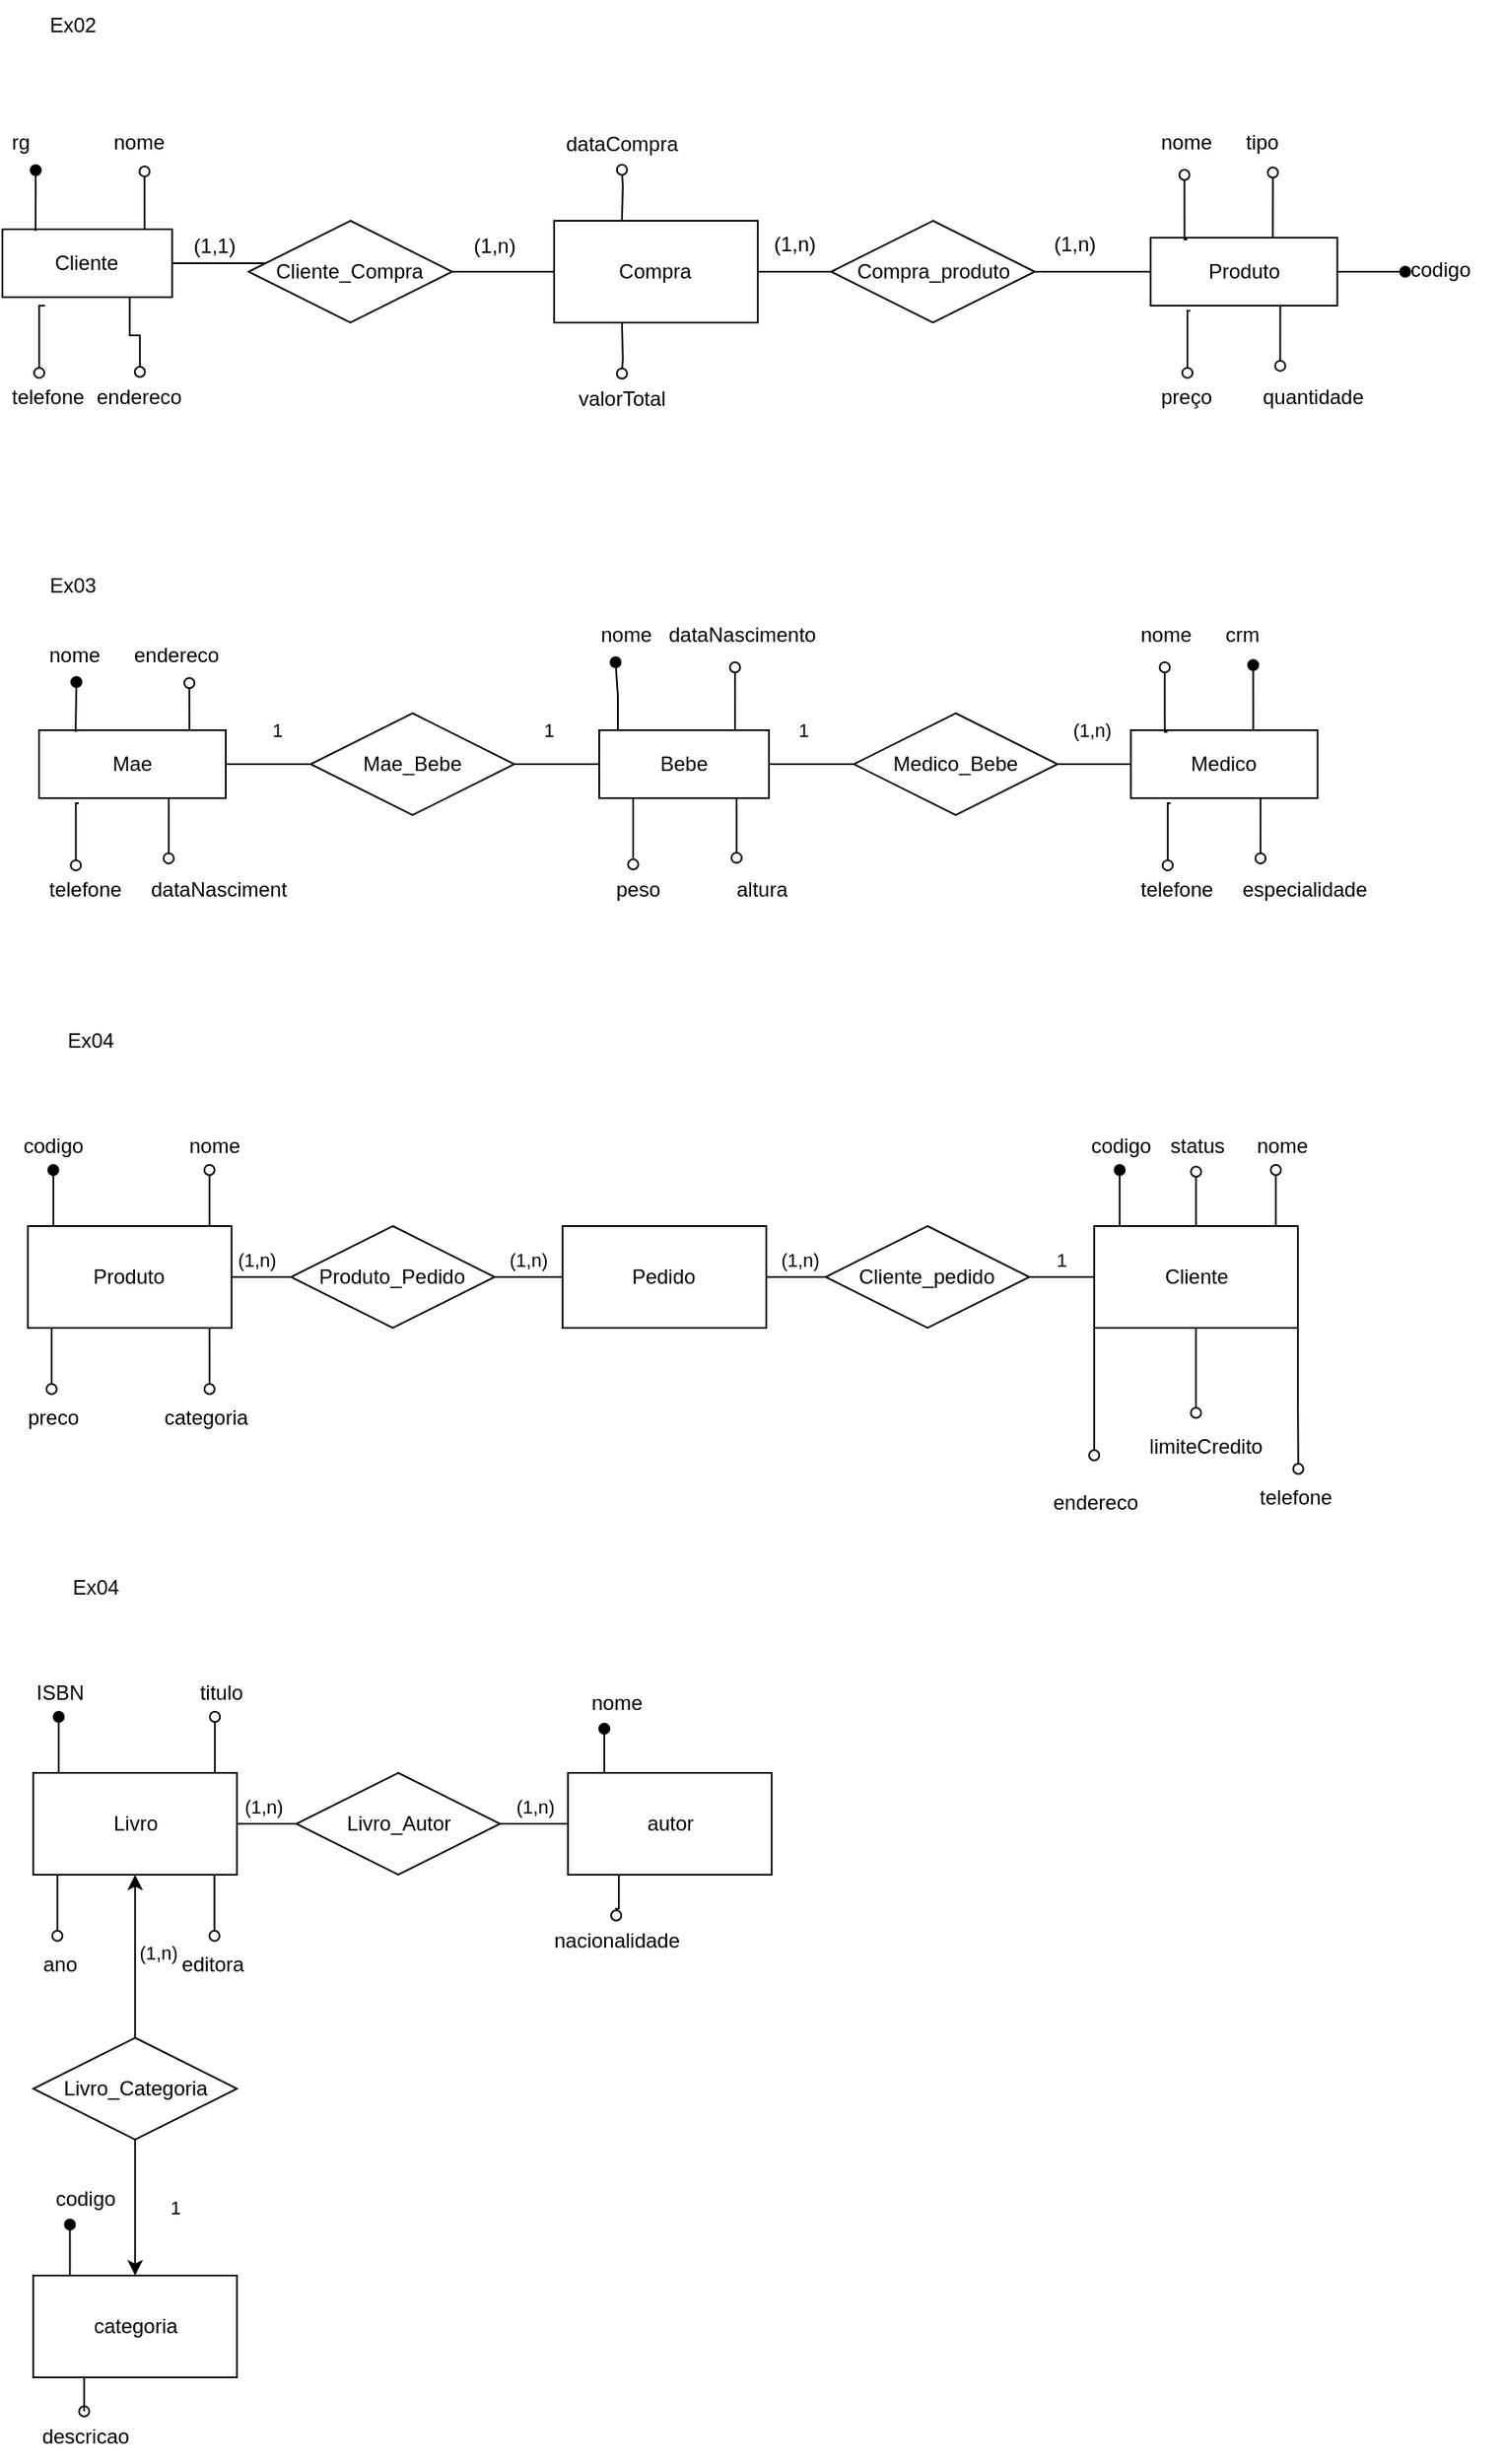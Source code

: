 <mxfile version="24.0.7" type="github">
  <diagram name="Página-1" id="_Vj9PdJe2Nyqd4n5zn4X">
    <mxGraphModel dx="1434" dy="780" grid="1" gridSize="10" guides="1" tooltips="1" connect="1" arrows="1" fold="1" page="1" pageScale="1" pageWidth="827" pageHeight="1169" math="0" shadow="0">
      <root>
        <mxCell id="0" />
        <mxCell id="1" parent="0" />
        <mxCell id="niinbXQ_s8YvSzmDSHEQ-1" value="Ex02" style="text;html=1;align=center;verticalAlign=middle;whiteSpace=wrap;rounded=0;" parent="1" vertex="1">
          <mxGeometry x="20" width="60" height="30" as="geometry" />
        </mxCell>
        <mxCell id="niinbXQ_s8YvSzmDSHEQ-20" style="edgeStyle=orthogonalEdgeStyle;rounded=0;orthogonalLoop=1;jettySize=auto;html=1;exitX=0.75;exitY=1;exitDx=0;exitDy=0;endArrow=oval;endFill=0;entryX=0.443;entryY=-0.033;entryDx=0;entryDy=0;entryPerimeter=0;" parent="1" source="niinbXQ_s8YvSzmDSHEQ-2" target="niinbXQ_s8YvSzmDSHEQ-14" edge="1">
          <mxGeometry relative="1" as="geometry">
            <mxPoint x="88.4" y="215" as="targetPoint" />
          </mxGeometry>
        </mxCell>
        <mxCell id="niinbXQ_s8YvSzmDSHEQ-38" style="edgeStyle=orthogonalEdgeStyle;rounded=0;orthogonalLoop=1;jettySize=auto;html=1;exitX=1;exitY=0.5;exitDx=0;exitDy=0;endArrow=none;endFill=0;" parent="1" source="niinbXQ_s8YvSzmDSHEQ-2" target="6Jt0nRZ-1w5wAIzkCixZ-27" edge="1">
          <mxGeometry relative="1" as="geometry">
            <mxPoint x="178.4" y="160" as="targetPoint" />
          </mxGeometry>
        </mxCell>
        <mxCell id="niinbXQ_s8YvSzmDSHEQ-2" value="Cliente" style="whiteSpace=wrap;html=1;align=center;" parent="1" vertex="1">
          <mxGeometry x="8.4" y="135" width="100" height="40" as="geometry" />
        </mxCell>
        <mxCell id="niinbXQ_s8YvSzmDSHEQ-11" value="rg" style="text;strokeColor=none;fillColor=none;spacingLeft=4;spacingRight=4;overflow=hidden;rotatable=0;points=[[0,0.5],[1,0.5]];portConstraint=eastwest;fontSize=12;whiteSpace=wrap;html=1;" parent="1" vertex="1">
          <mxGeometry x="8.4" y="70" width="40" height="30" as="geometry" />
        </mxCell>
        <mxCell id="niinbXQ_s8YvSzmDSHEQ-12" value="nome" style="text;strokeColor=none;fillColor=none;spacingLeft=4;spacingRight=4;overflow=hidden;rotatable=0;points=[[0,0.5],[1,0.5]];portConstraint=eastwest;fontSize=12;whiteSpace=wrap;html=1;" parent="1" vertex="1">
          <mxGeometry x="68.4" y="70" width="40" height="30" as="geometry" />
        </mxCell>
        <mxCell id="niinbXQ_s8YvSzmDSHEQ-13" value="telefone" style="text;strokeColor=none;fillColor=none;spacingLeft=4;spacingRight=4;overflow=hidden;rotatable=0;points=[[0,0.5],[1,0.5]];portConstraint=eastwest;fontSize=12;whiteSpace=wrap;html=1;" parent="1" vertex="1">
          <mxGeometry x="8.4" y="220" width="70" height="30" as="geometry" />
        </mxCell>
        <mxCell id="niinbXQ_s8YvSzmDSHEQ-14" value="endereco" style="text;strokeColor=none;fillColor=none;spacingLeft=4;spacingRight=4;overflow=hidden;rotatable=0;points=[[0,0.5],[1,0.5]];portConstraint=eastwest;fontSize=12;whiteSpace=wrap;html=1;" parent="1" vertex="1">
          <mxGeometry x="58.4" y="220" width="70" height="30" as="geometry" />
        </mxCell>
        <mxCell id="niinbXQ_s8YvSzmDSHEQ-15" style="edgeStyle=orthogonalEdgeStyle;rounded=0;orthogonalLoop=1;jettySize=auto;html=1;exitX=0.196;exitY=0.024;exitDx=0;exitDy=0;entryX=0.491;entryY=1.009;entryDx=0;entryDy=0;entryPerimeter=0;endArrow=oval;endFill=1;exitPerimeter=0;" parent="1" source="niinbXQ_s8YvSzmDSHEQ-2" target="niinbXQ_s8YvSzmDSHEQ-11" edge="1">
          <mxGeometry relative="1" as="geometry" />
        </mxCell>
        <mxCell id="niinbXQ_s8YvSzmDSHEQ-17" style="edgeStyle=orthogonalEdgeStyle;rounded=0;orthogonalLoop=1;jettySize=auto;html=1;exitX=0.75;exitY=0;exitDx=0;exitDy=0;entryX=0.594;entryY=1.032;entryDx=0;entryDy=0;entryPerimeter=0;endArrow=oval;endFill=0;" parent="1" source="niinbXQ_s8YvSzmDSHEQ-2" target="niinbXQ_s8YvSzmDSHEQ-12" edge="1">
          <mxGeometry relative="1" as="geometry">
            <mxPoint x="88.4" y="110" as="targetPoint" />
          </mxGeometry>
        </mxCell>
        <mxCell id="niinbXQ_s8YvSzmDSHEQ-18" style="edgeStyle=orthogonalEdgeStyle;rounded=0;orthogonalLoop=1;jettySize=auto;html=1;entryX=0.31;entryY=-0.014;entryDx=0;entryDy=0;entryPerimeter=0;endArrow=oval;endFill=0;" parent="1" target="niinbXQ_s8YvSzmDSHEQ-13" edge="1">
          <mxGeometry relative="1" as="geometry">
            <mxPoint x="33.4" y="180" as="sourcePoint" />
          </mxGeometry>
        </mxCell>
        <mxCell id="niinbXQ_s8YvSzmDSHEQ-26" style="edgeStyle=orthogonalEdgeStyle;rounded=0;orthogonalLoop=1;jettySize=auto;html=1;exitX=0.75;exitY=1;exitDx=0;exitDy=0;entryX=0.182;entryY=-0.152;entryDx=0;entryDy=0;entryPerimeter=0;endArrow=oval;endFill=0;" parent="1" source="niinbXQ_s8YvSzmDSHEQ-27" target="niinbXQ_s8YvSzmDSHEQ-31" edge="1">
          <mxGeometry relative="1" as="geometry">
            <mxPoint x="774.8" y="210" as="targetPoint" />
          </mxGeometry>
        </mxCell>
        <mxCell id="niinbXQ_s8YvSzmDSHEQ-63" style="edgeStyle=orthogonalEdgeStyle;rounded=0;orthogonalLoop=1;jettySize=auto;html=1;endArrow=oval;endFill=1;" parent="1" source="niinbXQ_s8YvSzmDSHEQ-27" edge="1">
          <mxGeometry relative="1" as="geometry">
            <mxPoint x="834.8" y="160" as="targetPoint" />
          </mxGeometry>
        </mxCell>
        <mxCell id="niinbXQ_s8YvSzmDSHEQ-27" value="Produto" style="whiteSpace=wrap;html=1;align=center;" parent="1" vertex="1">
          <mxGeometry x="684.8" y="140" width="110" height="40" as="geometry" />
        </mxCell>
        <mxCell id="niinbXQ_s8YvSzmDSHEQ-28" value="&lt;div&gt;nome&lt;/div&gt;" style="text;strokeColor=none;fillColor=none;spacingLeft=4;spacingRight=4;overflow=hidden;rotatable=0;points=[[0,0.5],[1,0.5]];portConstraint=eastwest;fontSize=12;whiteSpace=wrap;html=1;" parent="1" vertex="1">
          <mxGeometry x="684.8" y="70" width="40" height="30" as="geometry" />
        </mxCell>
        <mxCell id="niinbXQ_s8YvSzmDSHEQ-29" value="tipo" style="text;strokeColor=none;fillColor=none;spacingLeft=4;spacingRight=4;overflow=hidden;rotatable=0;points=[[0,0.5],[1,0.5]];portConstraint=eastwest;fontSize=12;whiteSpace=wrap;html=1;" parent="1" vertex="1">
          <mxGeometry x="734.8" y="70" width="50" height="30" as="geometry" />
        </mxCell>
        <mxCell id="niinbXQ_s8YvSzmDSHEQ-30" value="preço" style="text;strokeColor=none;fillColor=none;spacingLeft=4;spacingRight=4;overflow=hidden;rotatable=0;points=[[0,0.5],[1,0.5]];portConstraint=eastwest;fontSize=12;whiteSpace=wrap;html=1;" parent="1" vertex="1">
          <mxGeometry x="684.8" y="220" width="70" height="30" as="geometry" />
        </mxCell>
        <mxCell id="niinbXQ_s8YvSzmDSHEQ-31" value="quantidade" style="text;strokeColor=none;fillColor=none;spacingLeft=4;spacingRight=4;overflow=hidden;rotatable=0;points=[[0,0.5],[1,0.5]];portConstraint=eastwest;fontSize=12;whiteSpace=wrap;html=1;" parent="1" vertex="1">
          <mxGeometry x="744.8" y="220" width="90" height="30" as="geometry" />
        </mxCell>
        <mxCell id="niinbXQ_s8YvSzmDSHEQ-32" style="edgeStyle=orthogonalEdgeStyle;rounded=0;orthogonalLoop=1;jettySize=auto;html=1;exitX=0.196;exitY=0.024;exitDx=0;exitDy=0;entryX=0.499;entryY=1.101;entryDx=0;entryDy=0;entryPerimeter=0;endArrow=oval;endFill=0;exitPerimeter=0;" parent="1" source="niinbXQ_s8YvSzmDSHEQ-27" target="niinbXQ_s8YvSzmDSHEQ-28" edge="1">
          <mxGeometry relative="1" as="geometry" />
        </mxCell>
        <mxCell id="niinbXQ_s8YvSzmDSHEQ-33" style="edgeStyle=orthogonalEdgeStyle;rounded=0;orthogonalLoop=1;jettySize=auto;html=1;exitX=0.75;exitY=0;exitDx=0;exitDy=0;entryX=0.441;entryY=1.055;entryDx=0;entryDy=0;entryPerimeter=0;endArrow=oval;endFill=0;" parent="1" source="niinbXQ_s8YvSzmDSHEQ-27" target="niinbXQ_s8YvSzmDSHEQ-29" edge="1">
          <mxGeometry relative="1" as="geometry">
            <mxPoint x="764.8" y="110" as="targetPoint" />
          </mxGeometry>
        </mxCell>
        <mxCell id="niinbXQ_s8YvSzmDSHEQ-34" style="edgeStyle=orthogonalEdgeStyle;rounded=0;orthogonalLoop=1;jettySize=auto;html=1;exitX=0.213;exitY=1.076;exitDx=0;exitDy=0;entryX=0.31;entryY=-0.014;entryDx=0;entryDy=0;entryPerimeter=0;endArrow=oval;endFill=0;exitPerimeter=0;" parent="1" source="niinbXQ_s8YvSzmDSHEQ-27" target="niinbXQ_s8YvSzmDSHEQ-30" edge="1">
          <mxGeometry relative="1" as="geometry" />
        </mxCell>
        <mxCell id="niinbXQ_s8YvSzmDSHEQ-39" style="edgeStyle=orthogonalEdgeStyle;rounded=0;orthogonalLoop=1;jettySize=auto;html=1;entryX=0;entryY=0.5;entryDx=0;entryDy=0;endArrow=none;endFill=0;" parent="1" source="6Jt0nRZ-1w5wAIzkCixZ-29" target="niinbXQ_s8YvSzmDSHEQ-27" edge="1">
          <mxGeometry relative="1" as="geometry">
            <mxPoint x="298.4" y="160" as="sourcePoint" />
          </mxGeometry>
        </mxCell>
        <mxCell id="niinbXQ_s8YvSzmDSHEQ-53" style="edgeStyle=orthogonalEdgeStyle;rounded=0;orthogonalLoop=1;jettySize=auto;html=1;exitX=0.5;exitY=0;exitDx=0;exitDy=0;endArrow=oval;endFill=0;" parent="1" target="niinbXQ_s8YvSzmDSHEQ-52" edge="1">
          <mxGeometry relative="1" as="geometry">
            <mxPoint x="373.4" y="130" as="sourcePoint" />
          </mxGeometry>
        </mxCell>
        <mxCell id="niinbXQ_s8YvSzmDSHEQ-59" style="edgeStyle=orthogonalEdgeStyle;rounded=0;orthogonalLoop=1;jettySize=auto;html=1;endArrow=oval;endFill=0;" parent="1" target="niinbXQ_s8YvSzmDSHEQ-54" edge="1">
          <mxGeometry relative="1" as="geometry">
            <mxPoint x="373.4" y="190" as="sourcePoint" />
          </mxGeometry>
        </mxCell>
        <mxCell id="niinbXQ_s8YvSzmDSHEQ-52" value="dataCompra" style="text;html=1;align=center;verticalAlign=middle;resizable=0;points=[];autosize=1;strokeColor=none;fillColor=none;" parent="1" vertex="1">
          <mxGeometry x="328.4" y="70" width="90" height="30" as="geometry" />
        </mxCell>
        <mxCell id="niinbXQ_s8YvSzmDSHEQ-54" value="valorTotal" style="text;html=1;align=center;verticalAlign=middle;resizable=0;points=[];autosize=1;strokeColor=none;fillColor=none;" parent="1" vertex="1">
          <mxGeometry x="338.4" y="220" width="70" height="30" as="geometry" />
        </mxCell>
        <mxCell id="niinbXQ_s8YvSzmDSHEQ-60" value="(1,n)" style="text;strokeColor=none;fillColor=none;spacingLeft=4;spacingRight=4;overflow=hidden;rotatable=0;points=[[0,0.5],[1,0.5]];portConstraint=eastwest;fontSize=12;whiteSpace=wrap;html=1;" parent="1" vertex="1">
          <mxGeometry x="621.6" y="130" width="40" height="30" as="geometry" />
        </mxCell>
        <mxCell id="niinbXQ_s8YvSzmDSHEQ-61" value="(1,1)" style="text;html=1;align=center;verticalAlign=middle;resizable=0;points=[];autosize=1;strokeColor=none;fillColor=none;" parent="1" vertex="1">
          <mxGeometry x="108.4" y="130" width="50" height="30" as="geometry" />
        </mxCell>
        <mxCell id="niinbXQ_s8YvSzmDSHEQ-62" value="codigo" style="text;strokeColor=none;fillColor=none;spacingLeft=4;spacingRight=4;overflow=hidden;rotatable=0;points=[[0,0.5],[1,0.5]];portConstraint=eastwest;fontSize=12;whiteSpace=wrap;html=1;" parent="1" vertex="1">
          <mxGeometry x="831.6" y="145" width="60" height="30" as="geometry" />
        </mxCell>
        <mxCell id="niinbXQ_s8YvSzmDSHEQ-64" value="Ex03" style="text;html=1;align=center;verticalAlign=middle;whiteSpace=wrap;rounded=0;" parent="1" vertex="1">
          <mxGeometry x="20" y="330" width="60" height="30" as="geometry" />
        </mxCell>
        <mxCell id="niinbXQ_s8YvSzmDSHEQ-65" style="edgeStyle=orthogonalEdgeStyle;rounded=0;orthogonalLoop=1;jettySize=auto;html=1;entryX=0.182;entryY=-0.152;entryDx=0;entryDy=0;entryPerimeter=0;endArrow=oval;endFill=0;exitX=0.75;exitY=1;exitDx=0;exitDy=0;" parent="1" source="6Jt0nRZ-1w5wAIzkCixZ-34" edge="1">
          <mxGeometry relative="1" as="geometry">
            <mxPoint x="440.92" y="505.17" as="targetPoint" />
            <mxPoint x="445" y="480" as="sourcePoint" />
          </mxGeometry>
        </mxCell>
        <mxCell id="niinbXQ_s8YvSzmDSHEQ-68" value="nome" style="text;strokeColor=none;fillColor=none;spacingLeft=4;spacingRight=4;overflow=hidden;rotatable=0;points=[[0,0.5],[1,0.5]];portConstraint=eastwest;fontSize=12;whiteSpace=wrap;html=1;" parent="1" vertex="1">
          <mxGeometry x="355" y="360" width="40" height="30" as="geometry" />
        </mxCell>
        <mxCell id="niinbXQ_s8YvSzmDSHEQ-69" value="dataNascimento" style="text;strokeColor=none;fillColor=none;spacingLeft=4;spacingRight=4;overflow=hidden;rotatable=0;points=[[0,0.5],[1,0.5]];portConstraint=eastwest;fontSize=12;whiteSpace=wrap;html=1;" parent="1" vertex="1">
          <mxGeometry x="395" y="360" width="110" height="30" as="geometry" />
        </mxCell>
        <mxCell id="niinbXQ_s8YvSzmDSHEQ-70" value="peso" style="text;strokeColor=none;fillColor=none;spacingLeft=4;spacingRight=4;overflow=hidden;rotatable=0;points=[[0,0.5],[1,0.5]];portConstraint=eastwest;fontSize=12;whiteSpace=wrap;html=1;" parent="1" vertex="1">
          <mxGeometry x="364" y="510" width="50" height="30" as="geometry" />
        </mxCell>
        <mxCell id="niinbXQ_s8YvSzmDSHEQ-71" value="altura" style="text;strokeColor=none;fillColor=none;spacingLeft=4;spacingRight=4;overflow=hidden;rotatable=0;points=[[0,0.5],[1,0.5]];portConstraint=eastwest;fontSize=12;whiteSpace=wrap;html=1;" parent="1" vertex="1">
          <mxGeometry x="435" y="510" width="60" height="30" as="geometry" />
        </mxCell>
        <mxCell id="niinbXQ_s8YvSzmDSHEQ-72" style="edgeStyle=orthogonalEdgeStyle;rounded=0;orthogonalLoop=1;jettySize=auto;html=1;exitX=0.11;exitY=0.05;exitDx=0;exitDy=0;entryX=0.491;entryY=1.009;entryDx=0;entryDy=0;entryPerimeter=0;endArrow=oval;endFill=1;exitPerimeter=0;" parent="1" source="6Jt0nRZ-1w5wAIzkCixZ-34" edge="1">
          <mxGeometry relative="1" as="geometry">
            <mxPoint x="370.38" y="422.7" as="sourcePoint" />
            <mxPoint x="369.64" y="390" as="targetPoint" />
          </mxGeometry>
        </mxCell>
        <mxCell id="niinbXQ_s8YvSzmDSHEQ-75" style="edgeStyle=orthogonalEdgeStyle;rounded=0;orthogonalLoop=1;jettySize=auto;html=1;exitX=0.75;exitY=1;exitDx=0;exitDy=0;entryX=0.182;entryY=-0.152;entryDx=0;entryDy=0;entryPerimeter=0;endArrow=oval;endFill=0;" parent="1" source="niinbXQ_s8YvSzmDSHEQ-77" target="niinbXQ_s8YvSzmDSHEQ-81" edge="1">
          <mxGeometry relative="1" as="geometry">
            <mxPoint x="763.2" y="500" as="targetPoint" />
          </mxGeometry>
        </mxCell>
        <mxCell id="6Jt0nRZ-1w5wAIzkCixZ-36" value="1" style="edgeStyle=orthogonalEdgeStyle;rounded=0;orthogonalLoop=1;jettySize=auto;html=1;endArrow=none;endFill=0;" parent="1" source="6Jt0nRZ-1w5wAIzkCixZ-38" target="6Jt0nRZ-1w5wAIzkCixZ-34" edge="1">
          <mxGeometry x="0.2" y="-20" relative="1" as="geometry">
            <mxPoint as="offset" />
          </mxGeometry>
        </mxCell>
        <mxCell id="niinbXQ_s8YvSzmDSHEQ-77" value="Medico" style="whiteSpace=wrap;html=1;align=center;" parent="1" vertex="1">
          <mxGeometry x="673.2" y="430" width="110" height="40" as="geometry" />
        </mxCell>
        <mxCell id="niinbXQ_s8YvSzmDSHEQ-78" value="&lt;div&gt;nome&lt;/div&gt;" style="text;strokeColor=none;fillColor=none;spacingLeft=4;spacingRight=4;overflow=hidden;rotatable=0;points=[[0,0.5],[1,0.5]];portConstraint=eastwest;fontSize=12;whiteSpace=wrap;html=1;" parent="1" vertex="1">
          <mxGeometry x="673.2" y="360" width="40" height="30" as="geometry" />
        </mxCell>
        <mxCell id="niinbXQ_s8YvSzmDSHEQ-79" value="crm" style="text;strokeColor=none;fillColor=none;spacingLeft=4;spacingRight=4;overflow=hidden;rotatable=0;points=[[0,0.5],[1,0.5]];portConstraint=eastwest;fontSize=12;whiteSpace=wrap;html=1;" parent="1" vertex="1">
          <mxGeometry x="723.2" y="360" width="50" height="30" as="geometry" />
        </mxCell>
        <mxCell id="niinbXQ_s8YvSzmDSHEQ-80" value="telefone" style="text;strokeColor=none;fillColor=none;spacingLeft=4;spacingRight=4;overflow=hidden;rotatable=0;points=[[0,0.5],[1,0.5]];portConstraint=eastwest;fontSize=12;whiteSpace=wrap;html=1;" parent="1" vertex="1">
          <mxGeometry x="673.2" y="510" width="70" height="30" as="geometry" />
        </mxCell>
        <mxCell id="niinbXQ_s8YvSzmDSHEQ-81" value="especialidade" style="text;strokeColor=none;fillColor=none;spacingLeft=4;spacingRight=4;overflow=hidden;rotatable=0;points=[[0,0.5],[1,0.5]];portConstraint=eastwest;fontSize=12;whiteSpace=wrap;html=1;" parent="1" vertex="1">
          <mxGeometry x="733.2" y="510" width="90" height="30" as="geometry" />
        </mxCell>
        <mxCell id="niinbXQ_s8YvSzmDSHEQ-82" style="edgeStyle=orthogonalEdgeStyle;rounded=0;orthogonalLoop=1;jettySize=auto;html=1;exitX=0.196;exitY=0.024;exitDx=0;exitDy=0;entryX=0.499;entryY=1.101;entryDx=0;entryDy=0;entryPerimeter=0;endArrow=oval;endFill=0;exitPerimeter=0;" parent="1" source="niinbXQ_s8YvSzmDSHEQ-77" target="niinbXQ_s8YvSzmDSHEQ-78" edge="1">
          <mxGeometry relative="1" as="geometry" />
        </mxCell>
        <mxCell id="niinbXQ_s8YvSzmDSHEQ-83" style="edgeStyle=orthogonalEdgeStyle;rounded=0;orthogonalLoop=1;jettySize=auto;html=1;exitX=0.75;exitY=0;exitDx=0;exitDy=0;entryX=0.441;entryY=1.055;entryDx=0;entryDy=0;entryPerimeter=0;endArrow=oval;endFill=1;" parent="1" source="niinbXQ_s8YvSzmDSHEQ-77" target="niinbXQ_s8YvSzmDSHEQ-79" edge="1">
          <mxGeometry relative="1" as="geometry">
            <mxPoint x="753.2" y="400" as="targetPoint" />
          </mxGeometry>
        </mxCell>
        <mxCell id="niinbXQ_s8YvSzmDSHEQ-84" style="edgeStyle=orthogonalEdgeStyle;rounded=0;orthogonalLoop=1;jettySize=auto;html=1;exitX=0.213;exitY=1.076;exitDx=0;exitDy=0;entryX=0.31;entryY=-0.014;entryDx=0;entryDy=0;entryPerimeter=0;endArrow=oval;endFill=0;exitPerimeter=0;" parent="1" source="niinbXQ_s8YvSzmDSHEQ-77" target="niinbXQ_s8YvSzmDSHEQ-80" edge="1">
          <mxGeometry relative="1" as="geometry" />
        </mxCell>
        <mxCell id="niinbXQ_s8YvSzmDSHEQ-117" style="edgeStyle=orthogonalEdgeStyle;rounded=0;orthogonalLoop=1;jettySize=auto;html=1;exitX=0.75;exitY=1;exitDx=0;exitDy=0;entryX=0.182;entryY=-0.152;entryDx=0;entryDy=0;entryPerimeter=0;endArrow=oval;endFill=0;" parent="1" source="niinbXQ_s8YvSzmDSHEQ-118" target="niinbXQ_s8YvSzmDSHEQ-122" edge="1">
          <mxGeometry relative="1" as="geometry">
            <mxPoint x="120" y="500" as="targetPoint" />
          </mxGeometry>
        </mxCell>
        <mxCell id="niinbXQ_s8YvSzmDSHEQ-118" value="Mae" style="whiteSpace=wrap;html=1;align=center;" parent="1" vertex="1">
          <mxGeometry x="30" y="430" width="110" height="40" as="geometry" />
        </mxCell>
        <mxCell id="niinbXQ_s8YvSzmDSHEQ-119" value="&lt;div&gt;nome&lt;/div&gt;" style="text;strokeColor=none;fillColor=none;spacingLeft=4;spacingRight=4;overflow=hidden;rotatable=0;points=[[0,0.5],[1,0.5]];portConstraint=eastwest;fontSize=12;whiteSpace=wrap;html=1;" parent="1" vertex="1">
          <mxGeometry x="30" y="371.65" width="40" height="30" as="geometry" />
        </mxCell>
        <mxCell id="niinbXQ_s8YvSzmDSHEQ-120" value="endereco" style="text;strokeColor=none;fillColor=none;spacingLeft=4;spacingRight=4;overflow=hidden;rotatable=0;points=[[0,0.5],[1,0.5]];portConstraint=eastwest;fontSize=12;whiteSpace=wrap;html=1;" parent="1" vertex="1">
          <mxGeometry x="80" y="371.65" width="80" height="30" as="geometry" />
        </mxCell>
        <mxCell id="niinbXQ_s8YvSzmDSHEQ-121" value="telefone" style="text;strokeColor=none;fillColor=none;spacingLeft=4;spacingRight=4;overflow=hidden;rotatable=0;points=[[0,0.5],[1,0.5]];portConstraint=eastwest;fontSize=12;whiteSpace=wrap;html=1;" parent="1" vertex="1">
          <mxGeometry x="30" y="510" width="70" height="30" as="geometry" />
        </mxCell>
        <mxCell id="niinbXQ_s8YvSzmDSHEQ-122" value="dataNascimento" style="text;strokeColor=none;fillColor=none;spacingLeft=4;spacingRight=4;overflow=hidden;rotatable=0;points=[[0,0.5],[1,0.5]];portConstraint=eastwest;fontSize=12;whiteSpace=wrap;html=1;" parent="1" vertex="1">
          <mxGeometry x="90" y="510" width="90" height="30" as="geometry" />
        </mxCell>
        <mxCell id="niinbXQ_s8YvSzmDSHEQ-123" style="edgeStyle=orthogonalEdgeStyle;rounded=0;orthogonalLoop=1;jettySize=auto;html=1;exitX=0.196;exitY=0.024;exitDx=0;exitDy=0;endArrow=oval;endFill=1;exitPerimeter=0;" parent="1" source="niinbXQ_s8YvSzmDSHEQ-118" edge="1">
          <mxGeometry relative="1" as="geometry">
            <mxPoint x="52" y="401.65" as="targetPoint" />
          </mxGeometry>
        </mxCell>
        <mxCell id="niinbXQ_s8YvSzmDSHEQ-124" style="edgeStyle=orthogonalEdgeStyle;rounded=0;orthogonalLoop=1;jettySize=auto;html=1;exitX=0.75;exitY=0;exitDx=0;exitDy=0;entryX=0.482;entryY=1.021;entryDx=0;entryDy=0;entryPerimeter=0;endArrow=oval;endFill=0;" parent="1" source="niinbXQ_s8YvSzmDSHEQ-118" target="niinbXQ_s8YvSzmDSHEQ-120" edge="1">
          <mxGeometry relative="1" as="geometry">
            <mxPoint x="115.28" y="391.65" as="targetPoint" />
          </mxGeometry>
        </mxCell>
        <mxCell id="niinbXQ_s8YvSzmDSHEQ-125" style="edgeStyle=orthogonalEdgeStyle;rounded=0;orthogonalLoop=1;jettySize=auto;html=1;exitX=0.213;exitY=1.076;exitDx=0;exitDy=0;entryX=0.31;entryY=-0.014;entryDx=0;entryDy=0;entryPerimeter=0;endArrow=oval;endFill=0;exitPerimeter=0;" parent="1" source="niinbXQ_s8YvSzmDSHEQ-118" target="niinbXQ_s8YvSzmDSHEQ-121" edge="1">
          <mxGeometry relative="1" as="geometry" />
        </mxCell>
        <mxCell id="niinbXQ_s8YvSzmDSHEQ-134" value="1" style="edgeStyle=orthogonalEdgeStyle;rounded=0;orthogonalLoop=1;jettySize=auto;html=1;exitX=1;exitY=0.5;exitDx=0;exitDy=0;endArrow=none;endFill=0;" parent="1" source="niinbXQ_s8YvSzmDSHEQ-118" target="6Jt0nRZ-1w5wAIzkCixZ-37" edge="1">
          <mxGeometry x="0.2" y="20" relative="1" as="geometry">
            <mxPoint x="220" y="450" as="targetPoint" />
            <mxPoint as="offset" />
          </mxGeometry>
        </mxCell>
        <mxCell id="6Jt0nRZ-1w5wAIzkCixZ-1" value="Ex04" style="text;html=1;align=center;verticalAlign=middle;resizable=0;points=[];autosize=1;strokeColor=none;fillColor=none;" parent="1" vertex="1">
          <mxGeometry x="35" y="598" width="50" height="30" as="geometry" />
        </mxCell>
        <mxCell id="6Jt0nRZ-1w5wAIzkCixZ-2" value="Produto" style="rounded=0;whiteSpace=wrap;html=1;" parent="1" vertex="1">
          <mxGeometry x="23.4" y="722" width="120" height="60" as="geometry" />
        </mxCell>
        <mxCell id="6Jt0nRZ-1w5wAIzkCixZ-4" value="codigo" style="text;html=1;align=center;verticalAlign=middle;resizable=0;points=[];autosize=1;strokeColor=none;fillColor=none;" parent="1" vertex="1">
          <mxGeometry x="8.4" y="660" width="60" height="30" as="geometry" />
        </mxCell>
        <mxCell id="6Jt0nRZ-1w5wAIzkCixZ-5" value="nome" style="text;html=1;align=center;verticalAlign=middle;resizable=0;points=[];autosize=1;strokeColor=none;fillColor=none;" parent="1" vertex="1">
          <mxGeometry x="108.4" y="660" width="50" height="30" as="geometry" />
        </mxCell>
        <mxCell id="6Jt0nRZ-1w5wAIzkCixZ-6" value="preco" style="text;html=1;align=center;verticalAlign=middle;resizable=0;points=[];autosize=1;strokeColor=none;fillColor=none;" parent="1" vertex="1">
          <mxGeometry x="13.4" y="820" width="50" height="30" as="geometry" />
        </mxCell>
        <mxCell id="6Jt0nRZ-1w5wAIzkCixZ-7" value="categoria" style="text;html=1;align=center;verticalAlign=middle;resizable=0;points=[];autosize=1;strokeColor=none;fillColor=none;" parent="1" vertex="1">
          <mxGeometry x="93.4" y="820" width="70" height="30" as="geometry" />
        </mxCell>
        <mxCell id="6Jt0nRZ-1w5wAIzkCixZ-8" style="edgeStyle=orthogonalEdgeStyle;rounded=0;orthogonalLoop=1;jettySize=auto;html=1;exitX=0.25;exitY=0;exitDx=0;exitDy=0;entryX=0.5;entryY=0.967;entryDx=0;entryDy=0;entryPerimeter=0;endArrow=oval;endFill=1;" parent="1" source="6Jt0nRZ-1w5wAIzkCixZ-2" target="6Jt0nRZ-1w5wAIzkCixZ-4" edge="1">
          <mxGeometry relative="1" as="geometry" />
        </mxCell>
        <mxCell id="6Jt0nRZ-1w5wAIzkCixZ-9" style="edgeStyle=orthogonalEdgeStyle;rounded=0;orthogonalLoop=1;jettySize=auto;html=1;exitX=1;exitY=0;exitDx=0;exitDy=0;entryX=0.44;entryY=0.967;entryDx=0;entryDy=0;entryPerimeter=0;endArrow=oval;endFill=0;" parent="1" source="6Jt0nRZ-1w5wAIzkCixZ-2" target="6Jt0nRZ-1w5wAIzkCixZ-5" edge="1">
          <mxGeometry relative="1" as="geometry" />
        </mxCell>
        <mxCell id="6Jt0nRZ-1w5wAIzkCixZ-10" style="edgeStyle=orthogonalEdgeStyle;rounded=0;orthogonalLoop=1;jettySize=auto;html=1;exitX=0;exitY=1;exitDx=0;exitDy=0;entryX=0.48;entryY=-0.067;entryDx=0;entryDy=0;entryPerimeter=0;endArrow=oval;endFill=0;" parent="1" source="6Jt0nRZ-1w5wAIzkCixZ-2" target="6Jt0nRZ-1w5wAIzkCixZ-6" edge="1">
          <mxGeometry relative="1" as="geometry" />
        </mxCell>
        <mxCell id="6Jt0nRZ-1w5wAIzkCixZ-11" style="edgeStyle=orthogonalEdgeStyle;rounded=0;orthogonalLoop=1;jettySize=auto;html=1;exitX=1;exitY=1;exitDx=0;exitDy=0;entryX=0.529;entryY=-0.067;entryDx=0;entryDy=0;entryPerimeter=0;endArrow=oval;endFill=0;" parent="1" source="6Jt0nRZ-1w5wAIzkCixZ-2" target="6Jt0nRZ-1w5wAIzkCixZ-7" edge="1">
          <mxGeometry relative="1" as="geometry" />
        </mxCell>
        <mxCell id="6Jt0nRZ-1w5wAIzkCixZ-22" style="edgeStyle=orthogonalEdgeStyle;rounded=0;orthogonalLoop=1;jettySize=auto;html=1;exitX=0.5;exitY=0;exitDx=0;exitDy=0;endArrow=oval;endFill=0;" parent="1" source="6Jt0nRZ-1w5wAIzkCixZ-12" target="6Jt0nRZ-1w5wAIzkCixZ-21" edge="1">
          <mxGeometry relative="1" as="geometry" />
        </mxCell>
        <mxCell id="6Jt0nRZ-1w5wAIzkCixZ-42" value="1" style="edgeStyle=orthogonalEdgeStyle;rounded=0;orthogonalLoop=1;jettySize=auto;html=1;endArrow=none;endFill=0;" parent="1" source="6Jt0nRZ-1w5wAIzkCixZ-12" target="6Jt0nRZ-1w5wAIzkCixZ-41" edge="1">
          <mxGeometry x="0.129" y="-10" relative="1" as="geometry">
            <mxPoint as="offset" />
          </mxGeometry>
        </mxCell>
        <mxCell id="6Jt0nRZ-1w5wAIzkCixZ-12" value="&lt;div&gt;Cliente&lt;/div&gt;" style="rounded=0;whiteSpace=wrap;html=1;" parent="1" vertex="1">
          <mxGeometry x="651.6" y="722" width="120" height="60" as="geometry" />
        </mxCell>
        <mxCell id="6Jt0nRZ-1w5wAIzkCixZ-13" value="codigo" style="text;html=1;align=center;verticalAlign=middle;resizable=0;points=[];autosize=1;strokeColor=none;fillColor=none;" parent="1" vertex="1">
          <mxGeometry x="636.6" y="660" width="60" height="30" as="geometry" />
        </mxCell>
        <mxCell id="6Jt0nRZ-1w5wAIzkCixZ-14" value="nome" style="text;html=1;align=center;verticalAlign=middle;resizable=0;points=[];autosize=1;strokeColor=none;fillColor=none;" parent="1" vertex="1">
          <mxGeometry x="736.6" y="660" width="50" height="30" as="geometry" />
        </mxCell>
        <mxCell id="6Jt0nRZ-1w5wAIzkCixZ-15" value="&lt;div&gt;&lt;br&gt;&lt;/div&gt;&lt;div&gt;endereco&lt;/div&gt;" style="text;html=1;align=center;verticalAlign=middle;resizable=0;points=[];autosize=1;strokeColor=none;fillColor=none;" parent="1" vertex="1">
          <mxGeometry x="616.6" y="857" width="70" height="40" as="geometry" />
        </mxCell>
        <mxCell id="6Jt0nRZ-1w5wAIzkCixZ-16" value="telefone" style="text;html=1;align=center;verticalAlign=middle;resizable=0;points=[];autosize=1;strokeColor=none;fillColor=none;" parent="1" vertex="1">
          <mxGeometry x="734.8" y="867" width="70" height="30" as="geometry" />
        </mxCell>
        <mxCell id="6Jt0nRZ-1w5wAIzkCixZ-17" style="edgeStyle=orthogonalEdgeStyle;rounded=0;orthogonalLoop=1;jettySize=auto;html=1;exitX=0.25;exitY=0;exitDx=0;exitDy=0;entryX=0.5;entryY=0.967;entryDx=0;entryDy=0;entryPerimeter=0;endArrow=oval;endFill=1;" parent="1" source="6Jt0nRZ-1w5wAIzkCixZ-12" target="6Jt0nRZ-1w5wAIzkCixZ-13" edge="1">
          <mxGeometry relative="1" as="geometry" />
        </mxCell>
        <mxCell id="6Jt0nRZ-1w5wAIzkCixZ-18" style="edgeStyle=orthogonalEdgeStyle;rounded=0;orthogonalLoop=1;jettySize=auto;html=1;exitX=1;exitY=0;exitDx=0;exitDy=0;entryX=0.44;entryY=0.967;entryDx=0;entryDy=0;entryPerimeter=0;endArrow=oval;endFill=0;" parent="1" source="6Jt0nRZ-1w5wAIzkCixZ-12" target="6Jt0nRZ-1w5wAIzkCixZ-14" edge="1">
          <mxGeometry relative="1" as="geometry" />
        </mxCell>
        <mxCell id="6Jt0nRZ-1w5wAIzkCixZ-19" style="edgeStyle=orthogonalEdgeStyle;rounded=0;orthogonalLoop=1;jettySize=auto;html=1;exitX=0;exitY=1;exitDx=0;exitDy=0;endArrow=oval;endFill=0;" parent="1" source="6Jt0nRZ-1w5wAIzkCixZ-12" target="6Jt0nRZ-1w5wAIzkCixZ-15" edge="1">
          <mxGeometry relative="1" as="geometry">
            <mxPoint x="635.2" y="824.32" as="targetPoint" />
          </mxGeometry>
        </mxCell>
        <mxCell id="6Jt0nRZ-1w5wAIzkCixZ-20" style="edgeStyle=orthogonalEdgeStyle;rounded=0;orthogonalLoop=1;jettySize=auto;html=1;exitX=1;exitY=1;exitDx=0;exitDy=0;entryX=0.529;entryY=-0.067;entryDx=0;entryDy=0;entryPerimeter=0;endArrow=oval;endFill=0;" parent="1" source="6Jt0nRZ-1w5wAIzkCixZ-12" target="6Jt0nRZ-1w5wAIzkCixZ-16" edge="1">
          <mxGeometry relative="1" as="geometry" />
        </mxCell>
        <mxCell id="6Jt0nRZ-1w5wAIzkCixZ-21" value="status" style="text;html=1;align=center;verticalAlign=middle;resizable=0;points=[];autosize=1;strokeColor=none;fillColor=none;" parent="1" vertex="1">
          <mxGeometry x="681.6" y="660" width="60" height="30" as="geometry" />
        </mxCell>
        <mxCell id="6Jt0nRZ-1w5wAIzkCixZ-23" value="limiteCredito" style="text;html=1;align=center;verticalAlign=middle;resizable=0;points=[];autosize=1;strokeColor=none;fillColor=none;" parent="1" vertex="1">
          <mxGeometry x="671.6" y="837" width="90" height="30" as="geometry" />
        </mxCell>
        <mxCell id="6Jt0nRZ-1w5wAIzkCixZ-24" style="edgeStyle=orthogonalEdgeStyle;rounded=0;orthogonalLoop=1;jettySize=auto;html=1;entryX=0.444;entryY=-0.167;entryDx=0;entryDy=0;entryPerimeter=0;endArrow=oval;endFill=0;" parent="1" source="6Jt0nRZ-1w5wAIzkCixZ-12" target="6Jt0nRZ-1w5wAIzkCixZ-23" edge="1">
          <mxGeometry relative="1" as="geometry" />
        </mxCell>
        <mxCell id="6Jt0nRZ-1w5wAIzkCixZ-43" value="(1,n)" style="edgeStyle=orthogonalEdgeStyle;rounded=0;orthogonalLoop=1;jettySize=auto;html=1;entryX=0;entryY=0.5;entryDx=0;entryDy=0;endArrow=none;endFill=0;" parent="1" source="6Jt0nRZ-1w5wAIzkCixZ-25" target="6Jt0nRZ-1w5wAIzkCixZ-41" edge="1">
          <mxGeometry x="0.335" y="10" relative="1" as="geometry">
            <mxPoint as="offset" />
          </mxGeometry>
        </mxCell>
        <mxCell id="6Jt0nRZ-1w5wAIzkCixZ-25" value="Pedido" style="rounded=0;whiteSpace=wrap;html=1;" parent="1" vertex="1">
          <mxGeometry x="338.4" y="722" width="120" height="60" as="geometry" />
        </mxCell>
        <mxCell id="6Jt0nRZ-1w5wAIzkCixZ-27" value="Compra" style="rounded=0;whiteSpace=wrap;html=1;" parent="1" vertex="1">
          <mxGeometry x="333.4" y="130" width="120" height="60" as="geometry" />
        </mxCell>
        <mxCell id="6Jt0nRZ-1w5wAIzkCixZ-28" value="Cliente_Compra" style="shape=rhombus;perimeter=rhombusPerimeter;whiteSpace=wrap;html=1;align=center;" parent="1" vertex="1">
          <mxGeometry x="153.4" y="130" width="120" height="60" as="geometry" />
        </mxCell>
        <mxCell id="6Jt0nRZ-1w5wAIzkCixZ-30" value="" style="edgeStyle=orthogonalEdgeStyle;rounded=0;orthogonalLoop=1;jettySize=auto;html=1;entryX=0;entryY=0.5;entryDx=0;entryDy=0;endArrow=none;endFill=0;" parent="1" source="6Jt0nRZ-1w5wAIzkCixZ-27" target="6Jt0nRZ-1w5wAIzkCixZ-29" edge="1">
          <mxGeometry relative="1" as="geometry">
            <mxPoint x="453.4" y="160" as="sourcePoint" />
            <mxPoint x="684.4" y="160" as="targetPoint" />
          </mxGeometry>
        </mxCell>
        <mxCell id="6Jt0nRZ-1w5wAIzkCixZ-29" value="Compra_produto" style="shape=rhombus;perimeter=rhombusPerimeter;whiteSpace=wrap;html=1;align=center;" parent="1" vertex="1">
          <mxGeometry x="496.6" y="130" width="120" height="60" as="geometry" />
        </mxCell>
        <mxCell id="6Jt0nRZ-1w5wAIzkCixZ-31" value="(1,n)" style="text;html=1;align=center;verticalAlign=middle;resizable=0;points=[];autosize=1;strokeColor=none;fillColor=none;" parent="1" vertex="1">
          <mxGeometry x="273.4" y="130" width="50" height="30" as="geometry" />
        </mxCell>
        <mxCell id="6Jt0nRZ-1w5wAIzkCixZ-32" value="(1,n)" style="text;strokeColor=none;fillColor=none;spacingLeft=4;spacingRight=4;overflow=hidden;rotatable=0;points=[[0,0.5],[1,0.5]];portConstraint=eastwest;fontSize=12;whiteSpace=wrap;html=1;" parent="1" vertex="1">
          <mxGeometry x="456.6" y="130" width="40" height="30" as="geometry" />
        </mxCell>
        <mxCell id="K0awp13PH_xyIjYv3wJb-1" value="&lt;div&gt;1&lt;/div&gt;" style="edgeStyle=orthogonalEdgeStyle;rounded=0;orthogonalLoop=1;jettySize=auto;html=1;exitX=0;exitY=0.5;exitDx=0;exitDy=0;entryX=1;entryY=0.5;entryDx=0;entryDy=0;endArrow=none;endFill=0;" edge="1" parent="1" source="6Jt0nRZ-1w5wAIzkCixZ-34" target="6Jt0nRZ-1w5wAIzkCixZ-37">
          <mxGeometry x="0.2" y="-20" relative="1" as="geometry">
            <mxPoint as="offset" />
          </mxGeometry>
        </mxCell>
        <mxCell id="6Jt0nRZ-1w5wAIzkCixZ-34" value="Bebe" style="whiteSpace=wrap;html=1;align=center;" parent="1" vertex="1">
          <mxGeometry x="360" y="430" width="100" height="40" as="geometry" />
        </mxCell>
        <mxCell id="6Jt0nRZ-1w5wAIzkCixZ-35" style="edgeStyle=orthogonalEdgeStyle;rounded=0;orthogonalLoop=1;jettySize=auto;html=1;exitX=0.25;exitY=1;exitDx=0;exitDy=0;entryX=0.32;entryY=-0.033;entryDx=0;entryDy=0;entryPerimeter=0;endArrow=oval;endFill=0;" parent="1" source="6Jt0nRZ-1w5wAIzkCixZ-34" target="niinbXQ_s8YvSzmDSHEQ-70" edge="1">
          <mxGeometry relative="1" as="geometry" />
        </mxCell>
        <mxCell id="6Jt0nRZ-1w5wAIzkCixZ-37" value="Mae_Bebe" style="shape=rhombus;perimeter=rhombusPerimeter;whiteSpace=wrap;html=1;align=center;" parent="1" vertex="1">
          <mxGeometry x="190" y="420" width="120" height="60" as="geometry" />
        </mxCell>
        <mxCell id="6Jt0nRZ-1w5wAIzkCixZ-39" value="(1,n)" style="edgeStyle=orthogonalEdgeStyle;rounded=0;orthogonalLoop=1;jettySize=auto;html=1;endArrow=none;endFill=0;" parent="1" source="niinbXQ_s8YvSzmDSHEQ-77" target="6Jt0nRZ-1w5wAIzkCixZ-38" edge="1">
          <mxGeometry x="0.074" y="-20" relative="1" as="geometry">
            <mxPoint x="673" y="450" as="sourcePoint" />
            <mxPoint x="460" y="450" as="targetPoint" />
            <mxPoint as="offset" />
          </mxGeometry>
        </mxCell>
        <mxCell id="6Jt0nRZ-1w5wAIzkCixZ-38" value="Medico_Bebe" style="shape=rhombus;perimeter=rhombusPerimeter;whiteSpace=wrap;html=1;align=center;" parent="1" vertex="1">
          <mxGeometry x="510" y="420" width="120" height="60" as="geometry" />
        </mxCell>
        <mxCell id="6Jt0nRZ-1w5wAIzkCixZ-44" value="(1,n)" style="edgeStyle=orthogonalEdgeStyle;rounded=0;orthogonalLoop=1;jettySize=auto;html=1;exitX=1;exitY=0.5;exitDx=0;exitDy=0;endArrow=none;endFill=0;" parent="1" source="6Jt0nRZ-1w5wAIzkCixZ-40" target="6Jt0nRZ-1w5wAIzkCixZ-25" edge="1">
          <mxGeometry y="10" relative="1" as="geometry">
            <mxPoint as="offset" />
          </mxGeometry>
        </mxCell>
        <mxCell id="6Jt0nRZ-1w5wAIzkCixZ-45" value="(1,n)" style="edgeStyle=orthogonalEdgeStyle;rounded=0;orthogonalLoop=1;jettySize=auto;html=1;exitX=0;exitY=0.5;exitDx=0;exitDy=0;endArrow=none;endFill=0;" parent="1" source="6Jt0nRZ-1w5wAIzkCixZ-40" target="6Jt0nRZ-1w5wAIzkCixZ-2" edge="1">
          <mxGeometry x="0.332" y="-10" relative="1" as="geometry">
            <mxPoint x="148.4" y="762" as="targetPoint" />
            <Array as="points" />
            <mxPoint as="offset" />
          </mxGeometry>
        </mxCell>
        <mxCell id="6Jt0nRZ-1w5wAIzkCixZ-40" value="Produto_Pedido" style="shape=rhombus;perimeter=rhombusPerimeter;whiteSpace=wrap;html=1;align=center;" parent="1" vertex="1">
          <mxGeometry x="178.4" y="722" width="120" height="60" as="geometry" />
        </mxCell>
        <mxCell id="6Jt0nRZ-1w5wAIzkCixZ-41" value="Cliente_pedido" style="shape=rhombus;perimeter=rhombusPerimeter;whiteSpace=wrap;html=1;align=center;" parent="1" vertex="1">
          <mxGeometry x="493.4" y="722" width="120" height="60" as="geometry" />
        </mxCell>
        <mxCell id="6Jt0nRZ-1w5wAIzkCixZ-48" value="Ex04" style="text;html=1;align=center;verticalAlign=middle;resizable=0;points=[];autosize=1;strokeColor=none;fillColor=none;" parent="1" vertex="1">
          <mxGeometry x="38.2" y="920" width="50" height="30" as="geometry" />
        </mxCell>
        <mxCell id="6Jt0nRZ-1w5wAIzkCixZ-49" value="Livro" style="rounded=0;whiteSpace=wrap;html=1;" parent="1" vertex="1">
          <mxGeometry x="26.6" y="1044" width="120" height="60" as="geometry" />
        </mxCell>
        <mxCell id="6Jt0nRZ-1w5wAIzkCixZ-50" value="ISBN" style="text;html=1;align=center;verticalAlign=middle;resizable=0;points=[];autosize=1;strokeColor=none;fillColor=none;" parent="1" vertex="1">
          <mxGeometry x="16.6" y="982" width="50" height="30" as="geometry" />
        </mxCell>
        <mxCell id="6Jt0nRZ-1w5wAIzkCixZ-51" value="titulo" style="text;html=1;align=center;verticalAlign=middle;resizable=0;points=[];autosize=1;strokeColor=none;fillColor=none;" parent="1" vertex="1">
          <mxGeometry x="111.6" y="982" width="50" height="30" as="geometry" />
        </mxCell>
        <mxCell id="6Jt0nRZ-1w5wAIzkCixZ-52" value="ano" style="text;html=1;align=center;verticalAlign=middle;resizable=0;points=[];autosize=1;strokeColor=none;fillColor=none;" parent="1" vertex="1">
          <mxGeometry x="21.6" y="1142" width="40" height="30" as="geometry" />
        </mxCell>
        <mxCell id="6Jt0nRZ-1w5wAIzkCixZ-53" value="editora" style="text;html=1;align=center;verticalAlign=middle;resizable=0;points=[];autosize=1;strokeColor=none;fillColor=none;" parent="1" vertex="1">
          <mxGeometry x="101.6" y="1142" width="60" height="30" as="geometry" />
        </mxCell>
        <mxCell id="6Jt0nRZ-1w5wAIzkCixZ-54" style="edgeStyle=orthogonalEdgeStyle;rounded=0;orthogonalLoop=1;jettySize=auto;html=1;exitX=0.25;exitY=0;exitDx=0;exitDy=0;entryX=0.5;entryY=0.967;entryDx=0;entryDy=0;entryPerimeter=0;endArrow=oval;endFill=1;" parent="1" source="6Jt0nRZ-1w5wAIzkCixZ-49" target="6Jt0nRZ-1w5wAIzkCixZ-50" edge="1">
          <mxGeometry relative="1" as="geometry" />
        </mxCell>
        <mxCell id="6Jt0nRZ-1w5wAIzkCixZ-55" style="edgeStyle=orthogonalEdgeStyle;rounded=0;orthogonalLoop=1;jettySize=auto;html=1;exitX=1;exitY=0;exitDx=0;exitDy=0;entryX=0.44;entryY=0.967;entryDx=0;entryDy=0;entryPerimeter=0;endArrow=oval;endFill=0;" parent="1" source="6Jt0nRZ-1w5wAIzkCixZ-49" target="6Jt0nRZ-1w5wAIzkCixZ-51" edge="1">
          <mxGeometry relative="1" as="geometry" />
        </mxCell>
        <mxCell id="6Jt0nRZ-1w5wAIzkCixZ-56" style="edgeStyle=orthogonalEdgeStyle;rounded=0;orthogonalLoop=1;jettySize=auto;html=1;exitX=0;exitY=1;exitDx=0;exitDy=0;entryX=0.48;entryY=-0.067;entryDx=0;entryDy=0;entryPerimeter=0;endArrow=oval;endFill=0;" parent="1" source="6Jt0nRZ-1w5wAIzkCixZ-49" target="6Jt0nRZ-1w5wAIzkCixZ-52" edge="1">
          <mxGeometry relative="1" as="geometry" />
        </mxCell>
        <mxCell id="6Jt0nRZ-1w5wAIzkCixZ-57" style="edgeStyle=orthogonalEdgeStyle;rounded=0;orthogonalLoop=1;jettySize=auto;html=1;exitX=1;exitY=1;exitDx=0;exitDy=0;entryX=0.529;entryY=-0.067;entryDx=0;entryDy=0;entryPerimeter=0;endArrow=oval;endFill=0;" parent="1" source="6Jt0nRZ-1w5wAIzkCixZ-49" target="6Jt0nRZ-1w5wAIzkCixZ-53" edge="1">
          <mxGeometry relative="1" as="geometry" />
        </mxCell>
        <mxCell id="6Jt0nRZ-1w5wAIzkCixZ-82" style="edgeStyle=orthogonalEdgeStyle;rounded=0;orthogonalLoop=1;jettySize=auto;html=1;exitX=0.25;exitY=1;exitDx=0;exitDy=0;endArrow=oval;endFill=0;" parent="1" source="6Jt0nRZ-1w5wAIzkCixZ-73" target="6Jt0nRZ-1w5wAIzkCixZ-81" edge="1">
          <mxGeometry relative="1" as="geometry" />
        </mxCell>
        <mxCell id="6Jt0nRZ-1w5wAIzkCixZ-73" value="autor" style="rounded=0;whiteSpace=wrap;html=1;" parent="1" vertex="1">
          <mxGeometry x="341.6" y="1044" width="120" height="60" as="geometry" />
        </mxCell>
        <mxCell id="6Jt0nRZ-1w5wAIzkCixZ-74" value="(1,n)" style="edgeStyle=orthogonalEdgeStyle;rounded=0;orthogonalLoop=1;jettySize=auto;html=1;exitX=1;exitY=0.5;exitDx=0;exitDy=0;endArrow=none;endFill=0;" parent="1" source="6Jt0nRZ-1w5wAIzkCixZ-76" target="6Jt0nRZ-1w5wAIzkCixZ-73" edge="1">
          <mxGeometry y="10" relative="1" as="geometry">
            <mxPoint as="offset" />
          </mxGeometry>
        </mxCell>
        <mxCell id="6Jt0nRZ-1w5wAIzkCixZ-75" value="(1,n)" style="edgeStyle=orthogonalEdgeStyle;rounded=0;orthogonalLoop=1;jettySize=auto;html=1;exitX=0;exitY=0.5;exitDx=0;exitDy=0;endArrow=none;endFill=0;" parent="1" source="6Jt0nRZ-1w5wAIzkCixZ-76" target="6Jt0nRZ-1w5wAIzkCixZ-49" edge="1">
          <mxGeometry x="0.332" y="-10" relative="1" as="geometry">
            <mxPoint x="151.6" y="1084" as="targetPoint" />
            <Array as="points" />
            <mxPoint as="offset" />
          </mxGeometry>
        </mxCell>
        <mxCell id="6Jt0nRZ-1w5wAIzkCixZ-76" value="Livro_Autor" style="shape=rhombus;perimeter=rhombusPerimeter;whiteSpace=wrap;html=1;align=center;" parent="1" vertex="1">
          <mxGeometry x="181.6" y="1044" width="120" height="60" as="geometry" />
        </mxCell>
        <mxCell id="6Jt0nRZ-1w5wAIzkCixZ-80" value="nome" style="text;html=1;align=center;verticalAlign=middle;resizable=0;points=[];autosize=1;strokeColor=none;fillColor=none;" parent="1" vertex="1">
          <mxGeometry x="345" y="988" width="50" height="30" as="geometry" />
        </mxCell>
        <mxCell id="6Jt0nRZ-1w5wAIzkCixZ-81" value="nacionalidade" style="text;html=1;align=center;verticalAlign=middle;resizable=0;points=[];autosize=1;strokeColor=none;fillColor=none;" parent="1" vertex="1">
          <mxGeometry x="320" y="1128" width="100" height="30" as="geometry" />
        </mxCell>
        <mxCell id="6Jt0nRZ-1w5wAIzkCixZ-83" style="edgeStyle=orthogonalEdgeStyle;rounded=0;orthogonalLoop=1;jettySize=auto;html=1;exitX=0.25;exitY=0;exitDx=0;exitDy=0;entryX=0.36;entryY=1;entryDx=0;entryDy=0;entryPerimeter=0;endArrow=oval;endFill=1;" parent="1" source="6Jt0nRZ-1w5wAIzkCixZ-73" target="6Jt0nRZ-1w5wAIzkCixZ-80" edge="1">
          <mxGeometry relative="1" as="geometry" />
        </mxCell>
        <mxCell id="6Jt0nRZ-1w5wAIzkCixZ-88" style="edgeStyle=orthogonalEdgeStyle;rounded=0;orthogonalLoop=1;jettySize=auto;html=1;exitX=0.25;exitY=1;exitDx=0;exitDy=0;endArrow=oval;endFill=0;" parent="1" source="6Jt0nRZ-1w5wAIzkCixZ-89" target="6Jt0nRZ-1w5wAIzkCixZ-92" edge="1">
          <mxGeometry relative="1" as="geometry" />
        </mxCell>
        <mxCell id="6Jt0nRZ-1w5wAIzkCixZ-89" value="categoria" style="rounded=0;whiteSpace=wrap;html=1;" parent="1" vertex="1">
          <mxGeometry x="26.6" y="1340" width="120" height="60" as="geometry" />
        </mxCell>
        <mxCell id="6Jt0nRZ-1w5wAIzkCixZ-91" value="codigo" style="text;html=1;align=center;verticalAlign=middle;resizable=0;points=[];autosize=1;strokeColor=none;fillColor=none;" parent="1" vertex="1">
          <mxGeometry x="26.6" y="1280" width="60" height="30" as="geometry" />
        </mxCell>
        <mxCell id="6Jt0nRZ-1w5wAIzkCixZ-92" value="descricao" style="text;html=1;align=center;verticalAlign=middle;resizable=0;points=[];autosize=1;strokeColor=none;fillColor=none;" parent="1" vertex="1">
          <mxGeometry x="21.6" y="1420" width="70" height="30" as="geometry" />
        </mxCell>
        <mxCell id="6Jt0nRZ-1w5wAIzkCixZ-93" style="edgeStyle=orthogonalEdgeStyle;rounded=0;orthogonalLoop=1;jettySize=auto;html=1;exitX=0.25;exitY=0;exitDx=0;exitDy=0;entryX=0.36;entryY=1;entryDx=0;entryDy=0;entryPerimeter=0;endArrow=oval;endFill=1;" parent="1" source="6Jt0nRZ-1w5wAIzkCixZ-89" target="6Jt0nRZ-1w5wAIzkCixZ-91" edge="1">
          <mxGeometry relative="1" as="geometry" />
        </mxCell>
        <mxCell id="6Jt0nRZ-1w5wAIzkCixZ-95" value="(1,n)" style="edgeStyle=orthogonalEdgeStyle;rounded=0;orthogonalLoop=1;jettySize=auto;html=1;exitX=0.5;exitY=0;exitDx=0;exitDy=0;entryX=0.5;entryY=1;entryDx=0;entryDy=0;" parent="1" source="6Jt0nRZ-1w5wAIzkCixZ-94" target="6Jt0nRZ-1w5wAIzkCixZ-49" edge="1">
          <mxGeometry x="0.042" y="-13" relative="1" as="geometry">
            <mxPoint as="offset" />
          </mxGeometry>
        </mxCell>
        <mxCell id="6Jt0nRZ-1w5wAIzkCixZ-96" value="1" style="edgeStyle=orthogonalEdgeStyle;rounded=0;orthogonalLoop=1;jettySize=auto;html=1;exitX=0.5;exitY=1;exitDx=0;exitDy=0;" parent="1" source="6Jt0nRZ-1w5wAIzkCixZ-94" target="6Jt0nRZ-1w5wAIzkCixZ-89" edge="1">
          <mxGeometry y="23" relative="1" as="geometry">
            <mxPoint as="offset" />
          </mxGeometry>
        </mxCell>
        <mxCell id="6Jt0nRZ-1w5wAIzkCixZ-94" value="Livro_Categoria" style="shape=rhombus;perimeter=rhombusPerimeter;whiteSpace=wrap;html=1;align=center;" parent="1" vertex="1">
          <mxGeometry x="26.6" y="1200" width="120" height="60" as="geometry" />
        </mxCell>
        <mxCell id="6Jt0nRZ-1w5wAIzkCixZ-98" style="edgeStyle=orthogonalEdgeStyle;rounded=0;orthogonalLoop=1;jettySize=auto;html=1;exitX=0.75;exitY=0;exitDx=0;exitDy=0;entryX=0.409;entryY=1.1;entryDx=0;entryDy=0;entryPerimeter=0;endArrow=oval;endFill=0;" parent="1" source="6Jt0nRZ-1w5wAIzkCixZ-34" target="niinbXQ_s8YvSzmDSHEQ-69" edge="1">
          <mxGeometry relative="1" as="geometry" />
        </mxCell>
      </root>
    </mxGraphModel>
  </diagram>
</mxfile>
